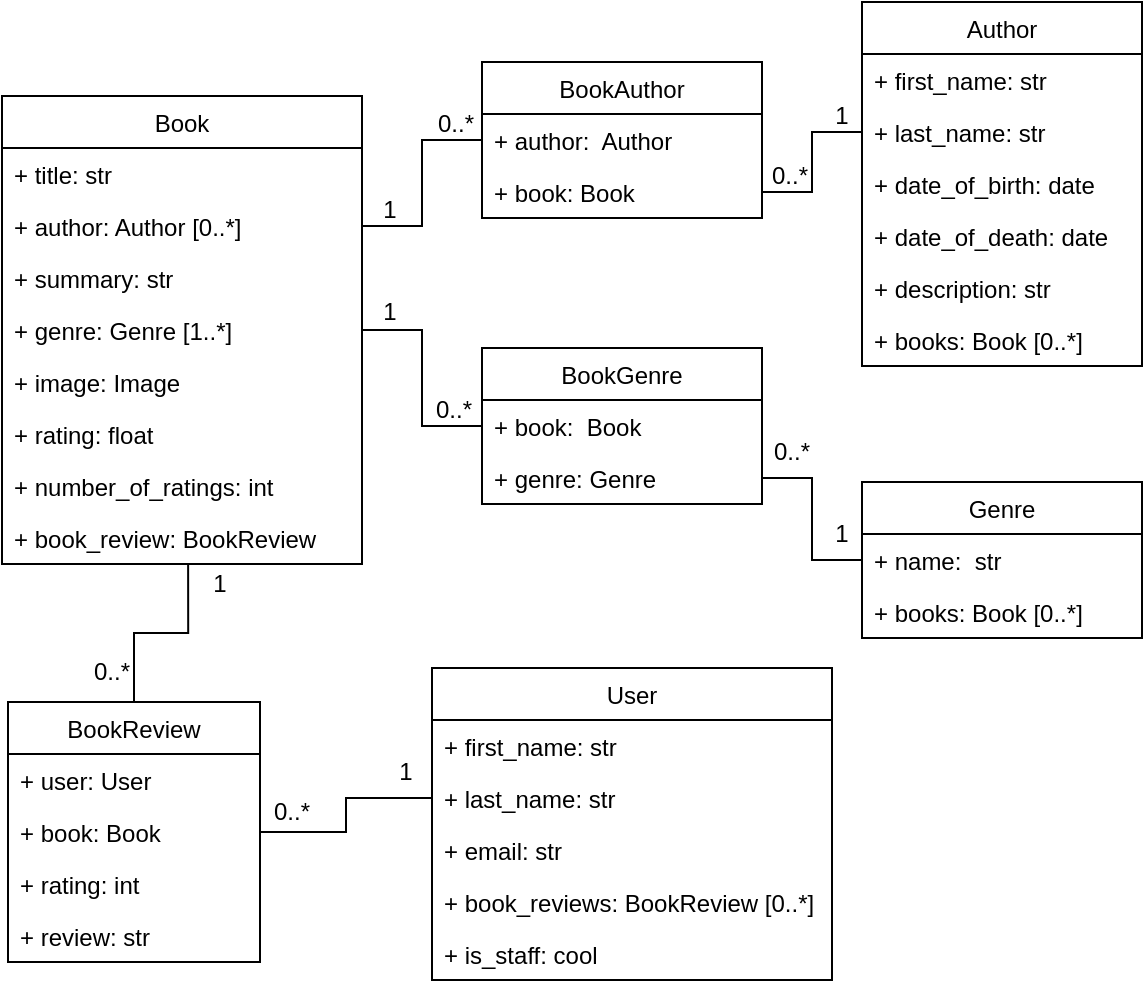<mxfile version="20.4.0" type="github">
  <diagram id="s7VfImjHDvYRI_QysGJR" name="Page-1">
    <mxGraphModel dx="1350" dy="736" grid="1" gridSize="10" guides="1" tooltips="1" connect="1" arrows="1" fold="1" page="1" pageScale="1" pageWidth="827" pageHeight="1169" math="0" shadow="0">
      <root>
        <mxCell id="0" />
        <mxCell id="1" parent="0" />
        <mxCell id="cwmqz-rW-tngIg4IeIsU-7" value="Book" style="swimlane;fontStyle=0;childLayout=stackLayout;horizontal=1;startSize=26;fillColor=none;horizontalStack=0;resizeParent=1;resizeParentMax=0;resizeLast=0;collapsible=1;marginBottom=0;" parent="1" vertex="1">
          <mxGeometry x="190" y="87" width="180" height="234" as="geometry" />
        </mxCell>
        <mxCell id="cwmqz-rW-tngIg4IeIsU-8" value="+ title: str" style="text;strokeColor=none;fillColor=none;align=left;verticalAlign=top;spacingLeft=4;spacingRight=4;overflow=hidden;rotatable=0;points=[[0,0.5],[1,0.5]];portConstraint=eastwest;" parent="cwmqz-rW-tngIg4IeIsU-7" vertex="1">
          <mxGeometry y="26" width="180" height="26" as="geometry" />
        </mxCell>
        <mxCell id="cwmqz-rW-tngIg4IeIsU-9" value="+ author: Author [0..*]" style="text;strokeColor=none;fillColor=none;align=left;verticalAlign=top;spacingLeft=4;spacingRight=4;overflow=hidden;rotatable=0;points=[[0,0.5],[1,0.5]];portConstraint=eastwest;" parent="cwmqz-rW-tngIg4IeIsU-7" vertex="1">
          <mxGeometry y="52" width="180" height="26" as="geometry" />
        </mxCell>
        <mxCell id="cwmqz-rW-tngIg4IeIsU-43" value="+ summary: str" style="text;strokeColor=none;fillColor=none;align=left;verticalAlign=top;spacingLeft=4;spacingRight=4;overflow=hidden;rotatable=0;points=[[0,0.5],[1,0.5]];portConstraint=eastwest;" parent="cwmqz-rW-tngIg4IeIsU-7" vertex="1">
          <mxGeometry y="78" width="180" height="26" as="geometry" />
        </mxCell>
        <mxCell id="cwmqz-rW-tngIg4IeIsU-10" value="+ genre: Genre [1..*]" style="text;strokeColor=none;fillColor=none;align=left;verticalAlign=top;spacingLeft=4;spacingRight=4;overflow=hidden;rotatable=0;points=[[0,0.5],[1,0.5]];portConstraint=eastwest;" parent="cwmqz-rW-tngIg4IeIsU-7" vertex="1">
          <mxGeometry y="104" width="180" height="26" as="geometry" />
        </mxCell>
        <mxCell id="cwmqz-rW-tngIg4IeIsU-42" value="+ image: Image" style="text;strokeColor=none;fillColor=none;align=left;verticalAlign=top;spacingLeft=4;spacingRight=4;overflow=hidden;rotatable=0;points=[[0,0.5],[1,0.5]];portConstraint=eastwest;" parent="cwmqz-rW-tngIg4IeIsU-7" vertex="1">
          <mxGeometry y="130" width="180" height="26" as="geometry" />
        </mxCell>
        <mxCell id="cwmqz-rW-tngIg4IeIsU-11" value="+ rating: float" style="text;strokeColor=none;fillColor=none;align=left;verticalAlign=top;spacingLeft=4;spacingRight=4;overflow=hidden;rotatable=0;points=[[0,0.5],[1,0.5]];portConstraint=eastwest;" parent="cwmqz-rW-tngIg4IeIsU-7" vertex="1">
          <mxGeometry y="156" width="180" height="26" as="geometry" />
        </mxCell>
        <mxCell id="cwmqz-rW-tngIg4IeIsU-12" value="+ number_of_ratings: int" style="text;strokeColor=none;fillColor=none;align=left;verticalAlign=top;spacingLeft=4;spacingRight=4;overflow=hidden;rotatable=0;points=[[0,0.5],[1,0.5]];portConstraint=eastwest;" parent="cwmqz-rW-tngIg4IeIsU-7" vertex="1">
          <mxGeometry y="182" width="180" height="26" as="geometry" />
        </mxCell>
        <mxCell id="cwmqz-rW-tngIg4IeIsU-37" value="+ book_review: BookReview" style="text;strokeColor=none;fillColor=none;align=left;verticalAlign=top;spacingLeft=4;spacingRight=4;overflow=hidden;rotatable=0;points=[[0,0.5],[1,0.5]];portConstraint=eastwest;" parent="cwmqz-rW-tngIg4IeIsU-7" vertex="1">
          <mxGeometry y="208" width="180" height="26" as="geometry" />
        </mxCell>
        <mxCell id="cwmqz-rW-tngIg4IeIsU-16" value="Author" style="swimlane;fontStyle=0;childLayout=stackLayout;horizontal=1;startSize=26;fillColor=none;horizontalStack=0;resizeParent=1;resizeParentMax=0;resizeLast=0;collapsible=1;marginBottom=0;" parent="1" vertex="1">
          <mxGeometry x="620" y="40" width="140" height="182" as="geometry" />
        </mxCell>
        <mxCell id="cwmqz-rW-tngIg4IeIsU-17" value="+ first_name: str" style="text;strokeColor=none;fillColor=none;align=left;verticalAlign=top;spacingLeft=4;spacingRight=4;overflow=hidden;rotatable=0;points=[[0,0.5],[1,0.5]];portConstraint=eastwest;" parent="cwmqz-rW-tngIg4IeIsU-16" vertex="1">
          <mxGeometry y="26" width="140" height="26" as="geometry" />
        </mxCell>
        <mxCell id="cwmqz-rW-tngIg4IeIsU-18" value="+ last_name: str" style="text;strokeColor=none;fillColor=none;align=left;verticalAlign=top;spacingLeft=4;spacingRight=4;overflow=hidden;rotatable=0;points=[[0,0.5],[1,0.5]];portConstraint=eastwest;" parent="cwmqz-rW-tngIg4IeIsU-16" vertex="1">
          <mxGeometry y="52" width="140" height="26" as="geometry" />
        </mxCell>
        <mxCell id="AS2haVivxH7_7KIR8kCr-1" value="+ date_of_birth: date" style="text;strokeColor=none;fillColor=none;align=left;verticalAlign=top;spacingLeft=4;spacingRight=4;overflow=hidden;rotatable=0;points=[[0,0.5],[1,0.5]];portConstraint=eastwest;" vertex="1" parent="cwmqz-rW-tngIg4IeIsU-16">
          <mxGeometry y="78" width="140" height="26" as="geometry" />
        </mxCell>
        <mxCell id="AS2haVivxH7_7KIR8kCr-5" value="+ date_of_death: date" style="text;strokeColor=none;fillColor=none;align=left;verticalAlign=top;spacingLeft=4;spacingRight=4;overflow=hidden;rotatable=0;points=[[0,0.5],[1,0.5]];portConstraint=eastwest;" vertex="1" parent="cwmqz-rW-tngIg4IeIsU-16">
          <mxGeometry y="104" width="140" height="26" as="geometry" />
        </mxCell>
        <mxCell id="AS2haVivxH7_7KIR8kCr-12" value="+ description: str" style="text;strokeColor=none;fillColor=none;align=left;verticalAlign=top;spacingLeft=4;spacingRight=4;overflow=hidden;rotatable=0;points=[[0,0.5],[1,0.5]];portConstraint=eastwest;" vertex="1" parent="cwmqz-rW-tngIg4IeIsU-16">
          <mxGeometry y="130" width="140" height="26" as="geometry" />
        </mxCell>
        <mxCell id="cwmqz-rW-tngIg4IeIsU-19" value="+ books: Book [0..*]" style="text;strokeColor=none;fillColor=none;align=left;verticalAlign=top;spacingLeft=4;spacingRight=4;overflow=hidden;rotatable=0;points=[[0,0.5],[1,0.5]];portConstraint=eastwest;" parent="cwmqz-rW-tngIg4IeIsU-16" vertex="1">
          <mxGeometry y="156" width="140" height="26" as="geometry" />
        </mxCell>
        <mxCell id="cwmqz-rW-tngIg4IeIsU-20" value="Genre" style="swimlane;fontStyle=0;childLayout=stackLayout;horizontal=1;startSize=26;fillColor=none;horizontalStack=0;resizeParent=1;resizeParentMax=0;resizeLast=0;collapsible=1;marginBottom=0;" parent="1" vertex="1">
          <mxGeometry x="620" y="280" width="140" height="78" as="geometry" />
        </mxCell>
        <mxCell id="cwmqz-rW-tngIg4IeIsU-21" value="+ name:  str" style="text;strokeColor=none;fillColor=none;align=left;verticalAlign=top;spacingLeft=4;spacingRight=4;overflow=hidden;rotatable=0;points=[[0,0.5],[1,0.5]];portConstraint=eastwest;" parent="cwmqz-rW-tngIg4IeIsU-20" vertex="1">
          <mxGeometry y="26" width="140" height="26" as="geometry" />
        </mxCell>
        <mxCell id="cwmqz-rW-tngIg4IeIsU-24" value="+ books: Book [0..*]" style="text;strokeColor=none;fillColor=none;align=left;verticalAlign=top;spacingLeft=4;spacingRight=4;overflow=hidden;rotatable=0;points=[[0,0.5],[1,0.5]];portConstraint=eastwest;" parent="cwmqz-rW-tngIg4IeIsU-20" vertex="1">
          <mxGeometry y="52" width="140" height="26" as="geometry" />
        </mxCell>
        <mxCell id="cwmqz-rW-tngIg4IeIsU-25" value="User" style="swimlane;fontStyle=0;childLayout=stackLayout;horizontal=1;startSize=26;fillColor=none;horizontalStack=0;resizeParent=1;resizeParentMax=0;resizeLast=0;collapsible=1;marginBottom=0;" parent="1" vertex="1">
          <mxGeometry x="405" y="373" width="200" height="156" as="geometry" />
        </mxCell>
        <mxCell id="cwmqz-rW-tngIg4IeIsU-26" value="+ first_name: str" style="text;strokeColor=none;fillColor=none;align=left;verticalAlign=top;spacingLeft=4;spacingRight=4;overflow=hidden;rotatable=0;points=[[0,0.5],[1,0.5]];portConstraint=eastwest;" parent="cwmqz-rW-tngIg4IeIsU-25" vertex="1">
          <mxGeometry y="26" width="200" height="26" as="geometry" />
        </mxCell>
        <mxCell id="cwmqz-rW-tngIg4IeIsU-27" value="+ last_name: str" style="text;strokeColor=none;fillColor=none;align=left;verticalAlign=top;spacingLeft=4;spacingRight=4;overflow=hidden;rotatable=0;points=[[0,0.5],[1,0.5]];portConstraint=eastwest;" parent="cwmqz-rW-tngIg4IeIsU-25" vertex="1">
          <mxGeometry y="52" width="200" height="26" as="geometry" />
        </mxCell>
        <mxCell id="cwmqz-rW-tngIg4IeIsU-28" value="+ email: str" style="text;strokeColor=none;fillColor=none;align=left;verticalAlign=top;spacingLeft=4;spacingRight=4;overflow=hidden;rotatable=0;points=[[0,0.5],[1,0.5]];portConstraint=eastwest;" parent="cwmqz-rW-tngIg4IeIsU-25" vertex="1">
          <mxGeometry y="78" width="200" height="26" as="geometry" />
        </mxCell>
        <mxCell id="cwmqz-rW-tngIg4IeIsU-36" value="+ book_reviews: BookReview [0..*]" style="text;strokeColor=none;fillColor=none;align=left;verticalAlign=top;spacingLeft=4;spacingRight=4;overflow=hidden;rotatable=0;points=[[0,0.5],[1,0.5]];portConstraint=eastwest;" parent="cwmqz-rW-tngIg4IeIsU-25" vertex="1">
          <mxGeometry y="104" width="200" height="26" as="geometry" />
        </mxCell>
        <mxCell id="4u431q6DGoy5mW-127Mp-26" value="+ is_staff: cool" style="text;strokeColor=none;fillColor=none;align=left;verticalAlign=top;spacingLeft=4;spacingRight=4;overflow=hidden;rotatable=0;points=[[0,0.5],[1,0.5]];portConstraint=eastwest;" parent="cwmqz-rW-tngIg4IeIsU-25" vertex="1">
          <mxGeometry y="130" width="200" height="26" as="geometry" />
        </mxCell>
        <mxCell id="cwmqz-rW-tngIg4IeIsU-31" value="BookReview" style="swimlane;fontStyle=0;childLayout=stackLayout;horizontal=1;startSize=26;fillColor=none;horizontalStack=0;resizeParent=1;resizeParentMax=0;resizeLast=0;collapsible=1;marginBottom=0;" parent="1" vertex="1">
          <mxGeometry x="193" y="390" width="126" height="130" as="geometry" />
        </mxCell>
        <mxCell id="cwmqz-rW-tngIg4IeIsU-32" value="+ user: User" style="text;strokeColor=none;fillColor=none;align=left;verticalAlign=top;spacingLeft=4;spacingRight=4;overflow=hidden;rotatable=0;points=[[0,0.5],[1,0.5]];portConstraint=eastwest;" parent="cwmqz-rW-tngIg4IeIsU-31" vertex="1">
          <mxGeometry y="26" width="126" height="26" as="geometry" />
        </mxCell>
        <mxCell id="cwmqz-rW-tngIg4IeIsU-33" value="+ book: Book" style="text;strokeColor=none;fillColor=none;align=left;verticalAlign=top;spacingLeft=4;spacingRight=4;overflow=hidden;rotatable=0;points=[[0,0.5],[1,0.5]];portConstraint=eastwest;" parent="cwmqz-rW-tngIg4IeIsU-31" vertex="1">
          <mxGeometry y="52" width="126" height="26" as="geometry" />
        </mxCell>
        <mxCell id="cwmqz-rW-tngIg4IeIsU-34" value="+ rating: int" style="text;strokeColor=none;fillColor=none;align=left;verticalAlign=top;spacingLeft=4;spacingRight=4;overflow=hidden;rotatable=0;points=[[0,0.5],[1,0.5]];portConstraint=eastwest;" parent="cwmqz-rW-tngIg4IeIsU-31" vertex="1">
          <mxGeometry y="78" width="126" height="26" as="geometry" />
        </mxCell>
        <mxCell id="cwmqz-rW-tngIg4IeIsU-35" value="+ review: str" style="text;strokeColor=none;fillColor=none;align=left;verticalAlign=top;spacingLeft=4;spacingRight=4;overflow=hidden;rotatable=0;points=[[0,0.5],[1,0.5]];portConstraint=eastwest;" parent="cwmqz-rW-tngIg4IeIsU-31" vertex="1">
          <mxGeometry y="104" width="126" height="26" as="geometry" />
        </mxCell>
        <mxCell id="4u431q6DGoy5mW-127Mp-2" value="" style="endArrow=none;html=1;edgeStyle=orthogonalEdgeStyle;rounded=0;exitX=0;exitY=0.5;exitDx=0;exitDy=0;" parent="1" target="cwmqz-rW-tngIg4IeIsU-31" edge="1" source="cwmqz-rW-tngIg4IeIsU-27">
          <mxGeometry relative="1" as="geometry">
            <mxPoint x="-31" y="227" as="sourcePoint" />
            <mxPoint x="25.976" y="127.94" as="targetPoint" />
          </mxGeometry>
        </mxCell>
        <mxCell id="4u431q6DGoy5mW-127Mp-5" value="" style="endArrow=none;html=1;edgeStyle=orthogonalEdgeStyle;rounded=0;entryX=0.517;entryY=1;entryDx=0;entryDy=0;entryPerimeter=0;" parent="1" source="cwmqz-rW-tngIg4IeIsU-31" target="cwmqz-rW-tngIg4IeIsU-37" edge="1">
          <mxGeometry relative="1" as="geometry">
            <mxPoint x="600" y="569.06" as="sourcePoint" />
            <mxPoint x="626.976" y="430.0" as="targetPoint" />
          </mxGeometry>
        </mxCell>
        <mxCell id="4u431q6DGoy5mW-127Mp-8" value="" style="endArrow=none;html=1;edgeStyle=orthogonalEdgeStyle;rounded=0;entryX=0;entryY=0.5;entryDx=0;entryDy=0;" parent="1" source="cwmqz-rW-tngIg4IeIsU-9" target="AS2haVivxH7_7KIR8kCr-21" edge="1">
          <mxGeometry relative="1" as="geometry">
            <mxPoint x="330" y="330" as="sourcePoint" />
            <mxPoint x="440" y="130" as="targetPoint" />
          </mxGeometry>
        </mxCell>
        <mxCell id="4u431q6DGoy5mW-127Mp-11" value="" style="endArrow=none;html=1;edgeStyle=orthogonalEdgeStyle;rounded=0;exitX=1;exitY=0.5;exitDx=0;exitDy=0;entryX=0;entryY=0.5;entryDx=0;entryDy=0;" parent="1" source="cwmqz-rW-tngIg4IeIsU-10" target="AS2haVivxH7_7KIR8kCr-18" edge="1">
          <mxGeometry relative="1" as="geometry">
            <mxPoint x="330" y="330" as="sourcePoint" />
            <mxPoint x="390" y="280" as="targetPoint" />
          </mxGeometry>
        </mxCell>
        <mxCell id="4u431q6DGoy5mW-127Mp-14" value="1" style="text;html=1;strokeColor=none;fillColor=none;align=center;verticalAlign=middle;whiteSpace=wrap;rounded=0;" parent="1" vertex="1">
          <mxGeometry x="362" y="410" width="60" height="30" as="geometry" />
        </mxCell>
        <mxCell id="4u431q6DGoy5mW-127Mp-15" value="0..*" style="text;html=1;strokeColor=none;fillColor=none;align=center;verticalAlign=middle;whiteSpace=wrap;rounded=0;" parent="1" vertex="1">
          <mxGeometry x="310" y="430" width="50" height="30" as="geometry" />
        </mxCell>
        <mxCell id="4u431q6DGoy5mW-127Mp-16" value="0..*" style="text;html=1;strokeColor=none;fillColor=none;align=center;verticalAlign=middle;whiteSpace=wrap;rounded=0;" parent="1" vertex="1">
          <mxGeometry x="220" y="360" width="50" height="30" as="geometry" />
        </mxCell>
        <mxCell id="4u431q6DGoy5mW-127Mp-17" value="1" style="text;html=1;strokeColor=none;fillColor=none;align=center;verticalAlign=middle;whiteSpace=wrap;rounded=0;" parent="1" vertex="1">
          <mxGeometry x="279" y="321" width="40" height="20" as="geometry" />
        </mxCell>
        <mxCell id="AS2haVivxH7_7KIR8kCr-17" value="BookGenre" style="swimlane;fontStyle=0;childLayout=stackLayout;horizontal=1;startSize=26;fillColor=none;horizontalStack=0;resizeParent=1;resizeParentMax=0;resizeLast=0;collapsible=1;marginBottom=0;" vertex="1" parent="1">
          <mxGeometry x="430" y="213" width="140" height="78" as="geometry" />
        </mxCell>
        <mxCell id="AS2haVivxH7_7KIR8kCr-18" value="+ book:  Book" style="text;strokeColor=none;fillColor=none;align=left;verticalAlign=top;spacingLeft=4;spacingRight=4;overflow=hidden;rotatable=0;points=[[0,0.5],[1,0.5]];portConstraint=eastwest;" vertex="1" parent="AS2haVivxH7_7KIR8kCr-17">
          <mxGeometry y="26" width="140" height="26" as="geometry" />
        </mxCell>
        <mxCell id="AS2haVivxH7_7KIR8kCr-19" value="+ genre: Genre" style="text;strokeColor=none;fillColor=none;align=left;verticalAlign=top;spacingLeft=4;spacingRight=4;overflow=hidden;rotatable=0;points=[[0,0.5],[1,0.5]];portConstraint=eastwest;" vertex="1" parent="AS2haVivxH7_7KIR8kCr-17">
          <mxGeometry y="52" width="140" height="26" as="geometry" />
        </mxCell>
        <mxCell id="AS2haVivxH7_7KIR8kCr-20" value="BookAuthor" style="swimlane;fontStyle=0;childLayout=stackLayout;horizontal=1;startSize=26;fillColor=none;horizontalStack=0;resizeParent=1;resizeParentMax=0;resizeLast=0;collapsible=1;marginBottom=0;" vertex="1" parent="1">
          <mxGeometry x="430" y="70" width="140" height="78" as="geometry" />
        </mxCell>
        <mxCell id="AS2haVivxH7_7KIR8kCr-21" value="+ author:  Author" style="text;strokeColor=none;fillColor=none;align=left;verticalAlign=top;spacingLeft=4;spacingRight=4;overflow=hidden;rotatable=0;points=[[0,0.5],[1,0.5]];portConstraint=eastwest;" vertex="1" parent="AS2haVivxH7_7KIR8kCr-20">
          <mxGeometry y="26" width="140" height="26" as="geometry" />
        </mxCell>
        <mxCell id="AS2haVivxH7_7KIR8kCr-22" value="+ book: Book" style="text;strokeColor=none;fillColor=none;align=left;verticalAlign=top;spacingLeft=4;spacingRight=4;overflow=hidden;rotatable=0;points=[[0,0.5],[1,0.5]];portConstraint=eastwest;" vertex="1" parent="AS2haVivxH7_7KIR8kCr-20">
          <mxGeometry y="52" width="140" height="26" as="geometry" />
        </mxCell>
        <mxCell id="AS2haVivxH7_7KIR8kCr-25" value="" style="endArrow=none;html=1;edgeStyle=orthogonalEdgeStyle;rounded=0;exitX=1;exitY=0.5;exitDx=0;exitDy=0;entryX=0;entryY=0.5;entryDx=0;entryDy=0;" edge="1" parent="1" source="AS2haVivxH7_7KIR8kCr-22" target="cwmqz-rW-tngIg4IeIsU-18">
          <mxGeometry relative="1" as="geometry">
            <mxPoint x="-150" y="237" as="sourcePoint" />
            <mxPoint x="-30" y="185" as="targetPoint" />
          </mxGeometry>
        </mxCell>
        <mxCell id="AS2haVivxH7_7KIR8kCr-26" value="" style="endArrow=none;html=1;edgeStyle=orthogonalEdgeStyle;rounded=0;exitX=1;exitY=0.5;exitDx=0;exitDy=0;entryX=0;entryY=0.5;entryDx=0;entryDy=0;" edge="1" parent="1" source="AS2haVivxH7_7KIR8kCr-19" target="cwmqz-rW-tngIg4IeIsU-21">
          <mxGeometry relative="1" as="geometry">
            <mxPoint x="575.94" y="134.002" as="sourcePoint" />
            <mxPoint x="630" y="115" as="targetPoint" />
          </mxGeometry>
        </mxCell>
        <mxCell id="AS2haVivxH7_7KIR8kCr-28" value="1" style="text;html=1;strokeColor=none;fillColor=none;align=center;verticalAlign=middle;whiteSpace=wrap;rounded=0;" vertex="1" parent="1">
          <mxGeometry x="580" y="291" width="60" height="30" as="geometry" />
        </mxCell>
        <mxCell id="AS2haVivxH7_7KIR8kCr-30" value="0..*" style="text;html=1;strokeColor=none;fillColor=none;align=center;verticalAlign=middle;whiteSpace=wrap;rounded=0;" vertex="1" parent="1">
          <mxGeometry x="560" y="250" width="50" height="30" as="geometry" />
        </mxCell>
        <mxCell id="AS2haVivxH7_7KIR8kCr-31" value="1" style="text;html=1;strokeColor=none;fillColor=none;align=center;verticalAlign=middle;whiteSpace=wrap;rounded=0;" vertex="1" parent="1">
          <mxGeometry x="580" y="82" width="60" height="30" as="geometry" />
        </mxCell>
        <mxCell id="AS2haVivxH7_7KIR8kCr-33" value="0..*" style="text;html=1;strokeColor=none;fillColor=none;align=center;verticalAlign=middle;whiteSpace=wrap;rounded=0;" vertex="1" parent="1">
          <mxGeometry x="559" y="112" width="50" height="30" as="geometry" />
        </mxCell>
        <mxCell id="AS2haVivxH7_7KIR8kCr-34" value="1" style="text;html=1;strokeColor=none;fillColor=none;align=center;verticalAlign=middle;whiteSpace=wrap;rounded=0;" vertex="1" parent="1">
          <mxGeometry x="354" y="129" width="60" height="30" as="geometry" />
        </mxCell>
        <mxCell id="AS2haVivxH7_7KIR8kCr-35" value="1" style="text;html=1;strokeColor=none;fillColor=none;align=center;verticalAlign=middle;whiteSpace=wrap;rounded=0;" vertex="1" parent="1">
          <mxGeometry x="354" y="180" width="60" height="30" as="geometry" />
        </mxCell>
        <mxCell id="AS2haVivxH7_7KIR8kCr-36" value="0..*" style="text;html=1;strokeColor=none;fillColor=none;align=center;verticalAlign=middle;whiteSpace=wrap;rounded=0;" vertex="1" parent="1">
          <mxGeometry x="392" y="86" width="50" height="30" as="geometry" />
        </mxCell>
        <mxCell id="AS2haVivxH7_7KIR8kCr-38" value="0..*" style="text;html=1;strokeColor=none;fillColor=none;align=center;verticalAlign=middle;whiteSpace=wrap;rounded=0;" vertex="1" parent="1">
          <mxGeometry x="391" y="229" width="50" height="30" as="geometry" />
        </mxCell>
      </root>
    </mxGraphModel>
  </diagram>
</mxfile>
